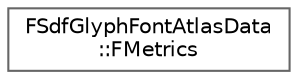 digraph "Graphical Class Hierarchy"
{
 // INTERACTIVE_SVG=YES
 // LATEX_PDF_SIZE
  bgcolor="transparent";
  edge [fontname=Helvetica,fontsize=10,labelfontname=Helvetica,labelfontsize=10];
  node [fontname=Helvetica,fontsize=10,shape=box,height=0.2,width=0.4];
  rankdir="LR";
  Node0 [id="Node000000",label="FSdfGlyphFontAtlasData\l::FMetrics",height=0.2,width=0.4,color="grey40", fillcolor="white", style="filled",URL="$d7/d42/structFSdfGlyphFontAtlasData_1_1FMetrics.html",tooltip=" "];
}
